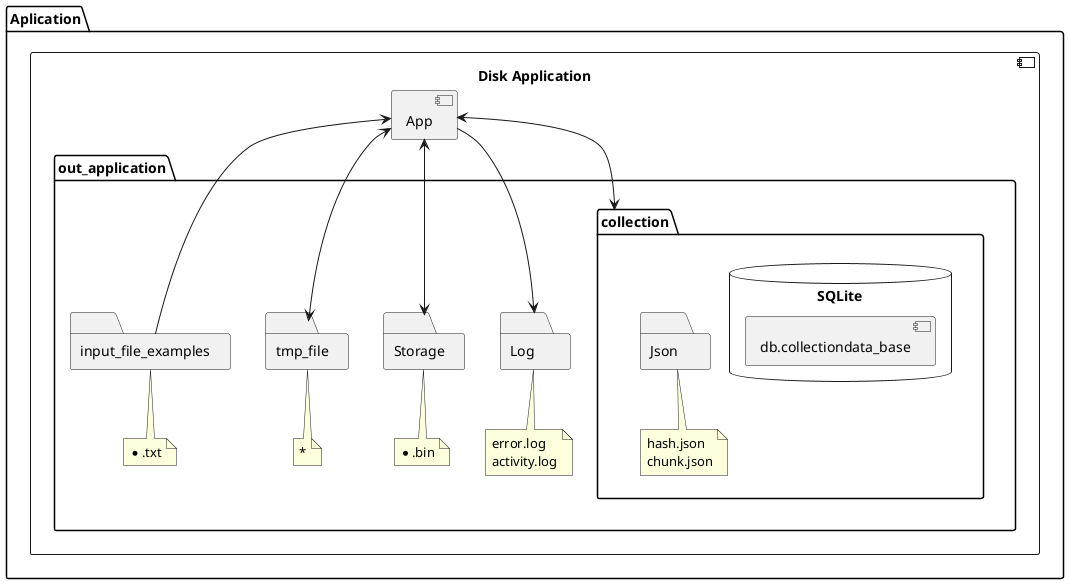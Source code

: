 @startuml
skinparam BackgroundColor white
skinparam componentStyle uml2

package "Aplication" {
    component "Disk Application" {
        [App]
        folder "out_application"{
            folder "Log"
            note bottom of "Log" : error.log\nactivity.log
            folder "Storage"
            note bottom of "Storage" : *.bin
            folder "tmp_file"
            note bottom of "tmp_file" : *
            folder "input_file_examples"
            note bottom of "input_file_examples" : *.txt
            folder "collection"{
                folder "Json"
                note bottom of "Json" : hash.json\nchunk.json
                database "SQLite" {
                    [db.collectiondata_base]
                }
            }
        }
    }
}

[collection] <--> [App]
[App] --> [Log]
[App] <--> [Storage]
[App] <--> [tmp_file]
[input_file_examples] --> [App]
@enduml
